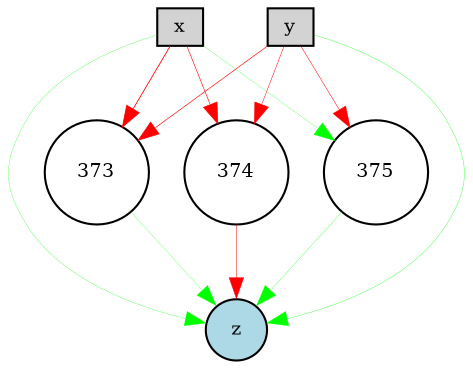 digraph {
	node [fontsize=9 height=0.2 shape=circle width=0.2]
	x [fillcolor=lightgray shape=box style=filled]
	y [fillcolor=lightgray shape=box style=filled]
	z [fillcolor=lightblue style=filled]
	373 [fillcolor=white style=filled]
	374 [fillcolor=white style=filled]
	375 [fillcolor=white style=filled]
	375 -> z [color=green penwidth=0.14115189848481835 style=solid]
	x -> z [color=green penwidth=0.13454943567293293 style=solid]
	373 -> z [color=green penwidth=0.11725349476656088 style=solid]
	x -> 373 [color=red penwidth=0.3968506533763716 style=solid]
	y -> 373 [color=red penwidth=0.30043762298050464 style=solid]
	y -> z [color=green penwidth=0.16081555275647946 style=solid]
	y -> 375 [color=red penwidth=0.24019408063832512 style=solid]
	x -> 374 [color=red penwidth=0.2886257224310673 style=solid]
	x -> 375 [color=green penwidth=0.12428834435525903 style=solid]
	374 -> z [color=red penwidth=0.2340230279743144 style=solid]
	y -> 374 [color=red penwidth=0.2340652093599764 style=solid]
}
